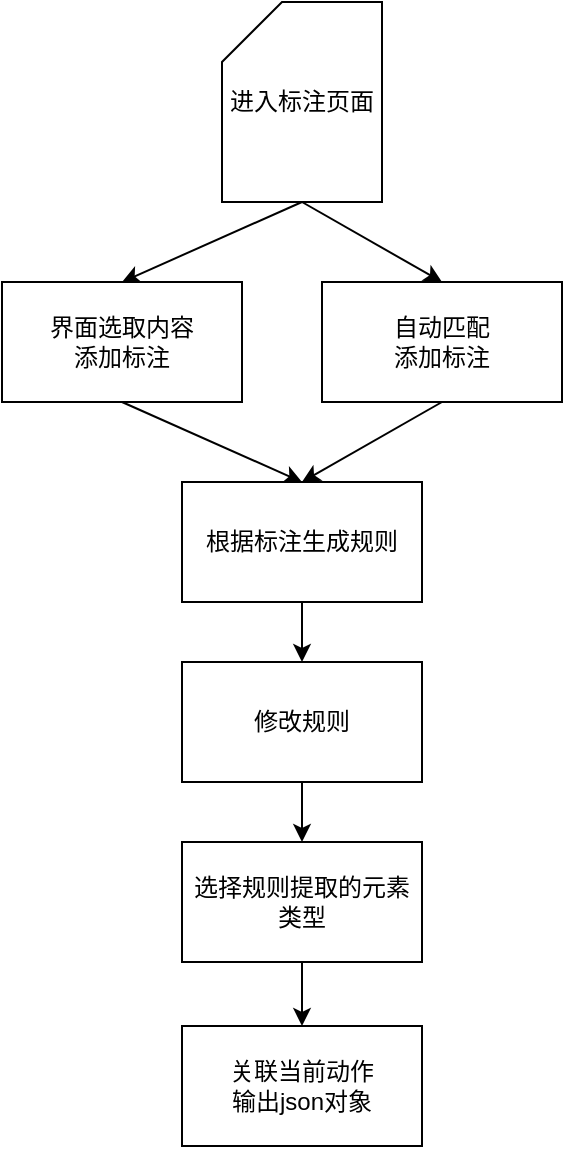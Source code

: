 <mxfile version="12.1.0" type="github" pages="1"><diagram id="6FKfcIvOeZ0T_24MmPEe" name="第 1 页"><mxGraphModel dx="1408" dy="776" grid="1" gridSize="10" guides="1" tooltips="1" connect="1" arrows="1" fold="1" page="1" pageScale="1" pageWidth="827" pageHeight="1169" math="0" shadow="0"><root><mxCell id="0"/><mxCell id="1" parent="0"/><mxCell id="bmfqaIszuD7k2YfsK9zt-1" value="界面选取内容&lt;br&gt;添加标注" style="rounded=0;whiteSpace=wrap;html=1;" parent="1" vertex="1"><mxGeometry x="50" y="160" width="120" height="60" as="geometry"/></mxCell><mxCell id="bmfqaIszuD7k2YfsK9zt-2" value="根据标注生成规则" style="rounded=0;whiteSpace=wrap;html=1;" parent="1" vertex="1"><mxGeometry x="140" y="260" width="120" height="60" as="geometry"/></mxCell><mxCell id="bmfqaIszuD7k2YfsK9zt-3" value="修改规则" style="rounded=0;whiteSpace=wrap;html=1;" parent="1" vertex="1"><mxGeometry x="140" y="350" width="120" height="60" as="geometry"/></mxCell><mxCell id="bmfqaIszuD7k2YfsK9zt-4" value="" style="endArrow=classic;html=1;exitX=0.5;exitY=1;exitDx=0;exitDy=0;entryX=0.5;entryY=0;entryDx=0;entryDy=0;" parent="1" source="bmfqaIszuD7k2YfsK9zt-1" target="bmfqaIszuD7k2YfsK9zt-2" edge="1"><mxGeometry width="50" height="50" relative="1" as="geometry"><mxPoint x="110" y="300" as="sourcePoint"/><mxPoint x="160" y="250" as="targetPoint"/></mxGeometry></mxCell><mxCell id="bmfqaIszuD7k2YfsK9zt-5" value="" style="endArrow=classic;html=1;exitX=0.5;exitY=1;exitDx=0;exitDy=0;entryX=0.5;entryY=0;entryDx=0;entryDy=0;" parent="1" source="bmfqaIszuD7k2YfsK9zt-2" target="bmfqaIszuD7k2YfsK9zt-3" edge="1"><mxGeometry width="50" height="50" relative="1" as="geometry"><mxPoint x="110" y="370" as="sourcePoint"/><mxPoint x="110" y="430" as="targetPoint"/></mxGeometry></mxCell><mxCell id="XkHL08ya3uAFKRS17An--1" value="进入标注页面" style="shape=card;whiteSpace=wrap;html=1;" parent="1" vertex="1"><mxGeometry x="160" y="20" width="80" height="100" as="geometry"/></mxCell><mxCell id="XkHL08ya3uAFKRS17An--4" value="" style="endArrow=classic;html=1;exitX=0.5;exitY=1;exitDx=0;exitDy=0;exitPerimeter=0;entryX=0.5;entryY=0;entryDx=0;entryDy=0;" parent="1" source="XkHL08ya3uAFKRS17An--1" target="bmfqaIszuD7k2YfsK9zt-1" edge="1"><mxGeometry width="50" height="50" relative="1" as="geometry"><mxPoint x="109" y="130" as="sourcePoint"/><mxPoint x="109" y="200" as="targetPoint"/></mxGeometry></mxCell><mxCell id="XkHL08ya3uAFKRS17An--5" value="选择规则提取的元素类型" style="rounded=0;whiteSpace=wrap;html=1;" parent="1" vertex="1"><mxGeometry x="140" y="440" width="120" height="60" as="geometry"/></mxCell><mxCell id="XkHL08ya3uAFKRS17An--6" value="" style="endArrow=classic;html=1;exitX=0.5;exitY=1;exitDx=0;exitDy=0;entryX=0.5;entryY=0;entryDx=0;entryDy=0;" parent="1" source="bmfqaIszuD7k2YfsK9zt-3" target="XkHL08ya3uAFKRS17An--5" edge="1"><mxGeometry width="50" height="50" relative="1" as="geometry"><mxPoint x="120" y="320" as="sourcePoint"/><mxPoint x="120" y="350" as="targetPoint"/></mxGeometry></mxCell><mxCell id="XkHL08ya3uAFKRS17An--8" value="自动匹配&lt;br&gt;添加标注" style="rounded=0;whiteSpace=wrap;html=1;" parent="1" vertex="1"><mxGeometry x="210" y="160" width="120" height="60" as="geometry"/></mxCell><mxCell id="XkHL08ya3uAFKRS17An--9" value="" style="endArrow=classic;html=1;exitX=0.5;exitY=1;exitDx=0;exitDy=0;entryX=0.5;entryY=0;entryDx=0;entryDy=0;" parent="1" source="XkHL08ya3uAFKRS17An--8" target="bmfqaIszuD7k2YfsK9zt-2" edge="1"><mxGeometry width="50" height="50" relative="1" as="geometry"><mxPoint x="280" y="360" as="sourcePoint"/><mxPoint x="330" y="310" as="targetPoint"/><Array as="points"/></mxGeometry></mxCell><mxCell id="XkHL08ya3uAFKRS17An--11" value="" style="endArrow=classic;html=1;exitX=0.5;exitY=1;exitDx=0;exitDy=0;exitPerimeter=0;entryX=0.5;entryY=0;entryDx=0;entryDy=0;" parent="1" source="XkHL08ya3uAFKRS17An--1" target="XkHL08ya3uAFKRS17An--8" edge="1"><mxGeometry width="50" height="50" relative="1" as="geometry"><mxPoint x="280" y="220" as="sourcePoint"/><mxPoint x="330" y="170" as="targetPoint"/></mxGeometry></mxCell><mxCell id="DkTlWnZVP09rbSDj4pex-1" value="关联当前动作&lt;br&gt;输出json对象" style="rounded=0;whiteSpace=wrap;html=1;" vertex="1" parent="1"><mxGeometry x="140" y="532" width="120" height="60" as="geometry"/></mxCell><mxCell id="DkTlWnZVP09rbSDj4pex-2" value="" style="endArrow=classic;html=1;exitX=0.5;exitY=1;exitDx=0;exitDy=0;entryX=0.5;entryY=0;entryDx=0;entryDy=0;" edge="1" parent="1" source="XkHL08ya3uAFKRS17An--5" target="DkTlWnZVP09rbSDj4pex-1"><mxGeometry width="50" height="50" relative="1" as="geometry"><mxPoint x="210" y="420" as="sourcePoint"/><mxPoint x="210" y="450" as="targetPoint"/></mxGeometry></mxCell></root></mxGraphModel></diagram></mxfile>